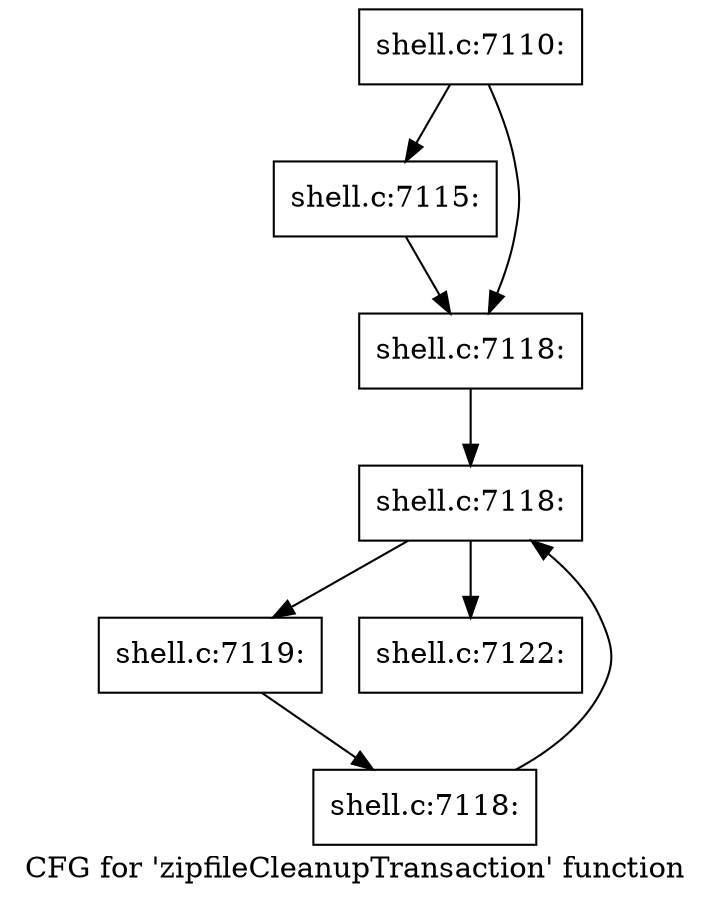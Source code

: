 digraph "CFG for 'zipfileCleanupTransaction' function" {
	label="CFG for 'zipfileCleanupTransaction' function";

	Node0x560276aa3020 [shape=record,label="{shell.c:7110:}"];
	Node0x560276aa3020 -> Node0x560276aa92a0;
	Node0x560276aa3020 -> Node0x560276aa93b0;
	Node0x560276aa92a0 [shape=record,label="{shell.c:7115:}"];
	Node0x560276aa92a0 -> Node0x560276aa93b0;
	Node0x560276aa93b0 [shape=record,label="{shell.c:7118:}"];
	Node0x560276aa93b0 -> Node0x560276aaa730;
	Node0x560276aaa730 [shape=record,label="{shell.c:7118:}"];
	Node0x560276aaa730 -> Node0x560276aaa950;
	Node0x560276aaa730 -> Node0x560276aaa3b0;
	Node0x560276aaa950 [shape=record,label="{shell.c:7119:}"];
	Node0x560276aaa950 -> Node0x560276aaa8c0;
	Node0x560276aaa8c0 [shape=record,label="{shell.c:7118:}"];
	Node0x560276aaa8c0 -> Node0x560276aaa730;
	Node0x560276aaa3b0 [shape=record,label="{shell.c:7122:}"];
}
